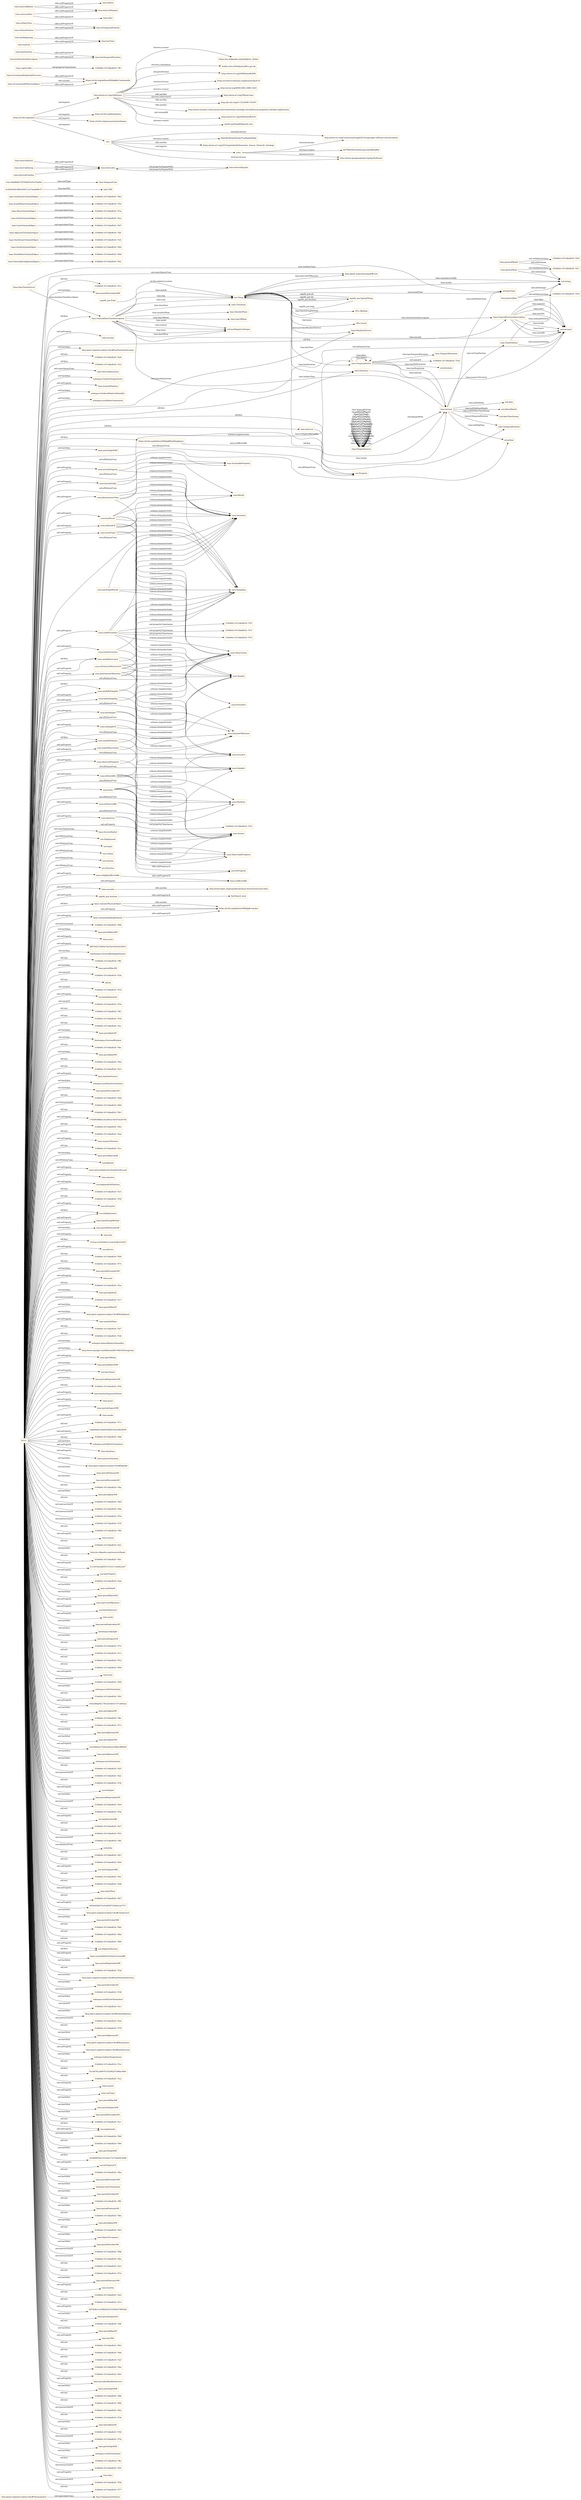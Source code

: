 digraph ar2dtool_diagram { 
rankdir=LR;
size="1501"
node [shape = rectangle, color="orange"]; "base:TemperatureSensor" "-f184844:167c0bef629:-7fcf" "base:DeviceRelocation" "m4eepsa:OutdoorTemperature" "-f184844:167c0bef629:-7fd1" "base:NorthWestOrientedObject" "base:SouthOrientedObject" "base:NorthEastOrientedObject" "-f184844:167c0bef629:-7f9d" "m4eepsa:OutdoorRelativeHumidity" "base:WeatherService" "base:AdjacentToOutdoorSpace" "-f184844:167c0bef629:-7fd7" "base:EastOrientedObject" "-f184844:167c0bef629:-7fef" "-f184844:167c0bef629:-7fa2" "base:WestOrientedObject" "wgs84_pos:SpatialThing" "-f184844:167c0bef629:-7f3a" "DUL:Method" "base:NorthOrientedObject" "base:DeviceShelter" "-f184844:167c0bef629:-7fc0" "base:NaturallyEnlightenedSpace" "base:SouthWestOrientedObject" "-f184844:167c0bef629:-7f5f" "-f184844:167c0bef629:-7f64" "base:SouthEastOrientedObject" "wgs84_pos:Point" "-f184844:167c0bef629:-7f82" "ssn:Deployment" "ssn:Input" "sosa:Actuation" "ssn:Output" "sosa:Observation" "ssn:Property" "ssn:System" "sosa:Sampling" "ssn:Stimulus" "time:TimeZone" "time:GeneralDateTimeDescription" "time:DateTimeInterval" "time:TRS" "time:TemporalDuration" "time:Duration" "time:GeneralDurationDescription" "time:ProperInterval" "dc440e92fc488c445011a27aeab98c57" "03ac3bb8b86374f7f64fd7ef2470ef0d" "time:TimePosition" "time:TemporalPosition" "time:Interval" "time:TemporalEntity" "time:MonthOfYear" "time:TemporalUnit" "time:Instant" "time:DayOfWeek" "sosa:ObservableProperty" "sosa:FeatureOfInterest" "sosa:Platform" "sosa:ActuatableProperty" "sosa:Actuator" "sosa:Sample" "sosa:Sensor" "sosa:Procedure" "sosa:Result" "sosa:Sampler" ; /*classes style*/
	"sosa:observedProperty" -> "sosa:ObservableProperty" [ label = "schema:rangeIncludes" ];
	"sosa:observedProperty" -> "sosa:Observation" [ label = "schema:domainIncludes" ];
	"time:intervalIn" -> "time:intervalEquals" [ label = "owl:propertyDisjointWith" ];
	"sosa:madeBySensor" -> "sosa:Sensor" [ label = "schema:rangeIncludes" ];
	"sosa:madeBySensor" -> "sosa:Observation" [ label = "schema:domainIncludes" ];
	"http://www.w3.org/2006/time" -> "http://orcid.org/0000-0002-3884-3420" [ label = "dcterms:creator" ];
	"http://www.w3.org/2006/time" -> "http://www.w3.org/TR/owl-time" [ label = "rdfs:seeAlso" ];
	"http://www.w3.org/2006/time" -> "http://dx.doi.org/10.3233/SW-150187" [ label = "rdfs:seeAlso" ];
	"http://www.w3.org/2006/time" -> "http://www.semantic-web-journal.net/content/time-ontology-extended-non-gregorian-calendar-applications" [ label = "rdfs:seeAlso" ];
	"http://www.w3.org/2006/time" -> "http://www.w3.org/TR/owl-time" [ label = "dcterms:isVersionOf" ];
	"http://www.w3.org/2006/time" -> "http://www.w3.org/2006/time#2016" [ label = "owl:versionIRI" ];
	"http://www.w3.org/2006/time" -> "mailto:panfeng66@gmail.com" [ label = "dcterms:creator" ];
	"http://www.w3.org/2006/time" -> "https://en.wikipedia.org/wiki/Jerry_Hobbs" [ label = "dcterms:creator" ];
	"http://www.w3.org/2006/time" -> "mailto:chris.little@metoffice.gov.uk" [ label = "dcterms:contributor" ];
	"http://www.w3.org/2006/time" -> "http://www.w3.org/2006/time#2006" [ label = "owl:priorVersion" ];
	"http://www.w3.org/2006/time" -> "https://creativecommons.org/licenses/by/4.0/" [ label = "dcterms:license" ];
	"sosa:hosts" -> "-f184844:167c0bef629:-7f35" [ label = "owl:propertyChainAxiom" ];
	"sosa:hosts" -> "sosa:Platform" [ label = "schema:rangeIncludes" ];
	"sosa:hosts" -> "sosa:Actuator" [ label = "schema:rangeIncludes" ];
	"sosa:hosts" -> "sosa:Sampler" [ label = "schema:rangeIncludes" ];
	"sosa:hosts" -> "sosa:Sensor" [ label = "schema:rangeIncludes" ];
	"sosa:hosts" -> "sosa:Platform" [ label = "schema:domainIncludes" ];
	"time:generalMonth" -> "-f184844:167c0bef629:-7f28" [ label = "owl:withRestrictions" ];
	"time:generalMonth" -> "xsd:string" [ label = "owl:onDatatype" ];
	"sosa:madeByActuator" -> "sosa:Actuator" [ label = "schema:rangeIncludes" ];
	"sosa:madeByActuator" -> "sosa:Actuation" [ label = "schema:domainIncludes" ];
	"time:intervalStarts" -> "time:intervalIn" [ label = "rdfs:subPropertyOf" ];
	"sosa:isObservedBy" -> "sosa:Sensor" [ label = "schema:rangeIncludes" ];
	"sosa:isObservedBy" -> "sosa:ObservableProperty" [ label = "schema:domainIncludes" ];
	"base:NaturallyEnlightenedSpace" -> "-f184844:167c0bef629:-7fd1" [ label = "owl:equivalentClass" ];
	"base:isContainedInSpatialStructure" -> "https://w3id.org/def/saref4bldg#isContainedIn" [ label = "rdfs:subPropertyOf" ];
	"base:isHighlyAffectedBy" -> "base:isAffectedBy" [ label = "rdfs:subPropertyOf" ];
	"base:capturedIn" -> "-f184844:167c0bef629:-7ffc" [ label = "owl:propertyChainAxiom" ];
	"time:hasDuration" -> "time:hasTemporalDuration" [ label = "rdfs:subPropertyOf" ];
	"base:NorthEastOrientedObject" -> "-f184844:167c0bef629:-7fc0" [ label = "owl:equivalentClass" ];
	"time:ProperInterval" -> "time:Instant" [ label = "owl:disjointWith" ];
	"sosa:madeActuation" -> "sosa:Actuation" [ label = "schema:rangeIncludes" ];
	"sosa:madeActuation" -> "sosa:Actuator" [ label = "schema:domainIncludes" ];
	"sosa:phenomenonTime" -> "time:TemporalEntity" [ label = "schema:rangeIncludes" ];
	"sosa:phenomenonTime" -> "sosa:Sampling" [ label = "schema:domainIncludes" ];
	"sosa:phenomenonTime" -> "sosa:Observation" [ label = "schema:domainIncludes" ];
	"sosa:phenomenonTime" -> "sosa:Actuation" [ label = "schema:domainIncludes" ];
	"time:hasBeginning" -> "time:hasTime" [ label = "rdfs:subPropertyOf" ];
	"base:SouthOrientedObject" -> "-f184844:167c0bef629:-7f64" [ label = "owl:equivalentClass" ];
	"time:intervalEquals" -> "time:intervalIn" [ label = "owl:propertyDisjointWith" ];
	"time:seconds" -> "http://www.bipm.org/en/publications/si-brochure/second.html" [ label = "rdfs:seeAlso" ];
	"sosa:hasResult" -> "sosa:Sampling" [ label = "schema:domainIncludes" ];
	"sosa:hasResult" -> "sosa:Actuation" [ label = "schema:domainIncludes" ];
	"sosa:hasResult" -> "sosa:Observation" [ label = "schema:domainIncludes" ];
	"sosa:hasResult" -> "sosa:Result" [ label = "schema:rangeIncludes" ];
	"sosa:hasResult" -> "sosa:Sample" [ label = "schema:rangeIncludes" ];
	"base:NorthOrientedObject" -> "-f184844:167c0bef629:-7fa2" [ label = "owl:equivalentClass" ];
	"sosa:isActedOnBy" -> "sosa:Actuation" [ label = "schema:rangeIncludes" ];
	"sosa:isActedOnBy" -> "sosa:ActuatableProperty" [ label = "schema:domainIncludes" ];
	"wgs84_pos:location" -> "foaf:based_near" [ label = "rdfs:subPropertyOf" ];
	"base:EastOrientedObject" -> "-f184844:167c0bef629:-7fd7" [ label = "owl:equivalentClass" ];
	"time:intervalDuring" -> "time:intervalIn" [ label = "rdfs:subPropertyOf" ];
	"sosa:madeSampling" -> "sosa:Sampling" [ label = "schema:rangeIncludes" ];
	"sosa:madeSampling" -> "sosa:Sampler" [ label = "schema:domainIncludes" ];
	"base:containsPhysicalObject" -> "https://w3id.org/def/saref4bldg#contains" [ label = "rdfs:seeAlso" ];
	"base:containsPhysicalObject" -> "https://w3id.org/def/saref4bldg#contains" [ label = "rdfs:subPropertyOf" ];
	"sosa:hasFeatureOfInterest" -> "sosa:Observation" [ label = "schema:domainIncludes" ];
	"sosa:hasFeatureOfInterest" -> "sosa:FeatureOfInterest" [ label = "schema:rangeIncludes" ];
	"sosa:hasFeatureOfInterest" -> "sosa:Sampling" [ label = "schema:domainIncludes" ];
	"sosa:hasFeatureOfInterest" -> "sosa:Actuation" [ label = "schema:domainIncludes" ];
	"sosa:hasFeatureOfInterest" -> "sosa:Sample" [ label = "schema:rangeIncludes" ];
	"base:AdjacentToOutdoorSpace" -> "-f184844:167c0bef629:-7fef" [ label = "owl:equivalentClass" ];
	"base:NorthWestOrientedObject" -> "-f184844:167c0bef629:-7f9d" [ label = "owl:equivalentClass" ];
	"sosa:isResultOf" -> "sosa:Sample" [ label = "schema:domainIncludes" ];
	"sosa:isResultOf" -> "sosa:Actuation" [ label = "schema:rangeIncludes" ];
	"sosa:isResultOf" -> "sosa:Observation" [ label = "schema:rangeIncludes" ];
	"sosa:isResultOf" -> "sosa:Sampling" [ label = "schema:rangeIncludes" ];
	"sosa:isResultOf" -> "sosa:Result" [ label = "schema:domainIncludes" ];
	"sosa:isSampleOf" -> "sosa:FeatureOfInterest" [ label = "schema:rangeIncludes" ];
	"sosa:isSampleOf" -> "sosa:Sample" [ label = "schema:domainIncludes" ];
	"sosa:hasSimpleResult" -> "sosa:Sampling" [ label = "schema:domainIncludes" ];
	"sosa:hasSimpleResult" -> "sosa:Observation" [ label = "schema:domainIncludes" ];
	"sosa:hasSimpleResult" -> "sosa:Actuation" [ label = "schema:domainIncludes" ];
	"sosa:madeObservation" -> "sosa:Observation" [ label = "schema:rangeIncludes" ];
	"sosa:madeObservation" -> "sosa:Sensor" [ label = "schema:domainIncludes" ];
	"time:inDateTime" -> "time:inTemporalPosition" [ label = "rdfs:subPropertyOf" ];
	"sosa:resultTime" -> "sosa:Sampling" [ label = "schema:domainIncludes" ];
	"sosa:resultTime" -> "sosa:Observation" [ label = "schema:domainIncludes" ];
	"sosa:resultTime" -> "sosa:Actuation" [ label = "schema:domainIncludes" ];
	"time:intervalFinishes" -> "time:intervalIn" [ label = "rdfs:subPropertyOf" ];
	"sosa:isHostedBy" -> "sosa:Platform" [ label = "schema:rangeIncludes" ];
	"sosa:isHostedBy" -> "sosa:Platform" [ label = "schema:domainIncludes" ];
	"sosa:isHostedBy" -> "sosa:Sampler" [ label = "schema:domainIncludes" ];
	"sosa:isHostedBy" -> "sosa:Sensor" [ label = "schema:domainIncludes" ];
	"sosa:isHostedBy" -> "sosa:Actuator" [ label = "schema:domainIncludes" ];
	"NULL" -> "time:TemporalPosition" [ label = "rdf:first" ];
	"NULL" -> "-f184844:167c0bef629:-7f96" [ label = "owl:intersectionOf" ];
	"NULL" -> "base:periodMarchSE" [ label = "owl:hasValue" ];
	"NULL" -> "time:years" [ label = "owl:onProperty" ];
	"NULL" -> "df874d251fd04a7be5aec9f34a436832" [ label = "owl:onProperty" ];
	"NULL" -> "bim4eepsa:ExternalBuildingElement" [ label = "owl:onClass" ];
	"NULL" -> "time:GeneralDurationDescription" [ label = "rdf:first" ];
	"NULL" -> "-f184844:167c0bef629:-7ffb" [ label = "rdf:rest" ];
	"NULL" -> "base:WeatherService" [ label = "owl:someValuesFrom" ];
	"NULL" -> "base:periodMaySW" [ label = "owl:hasValue" ];
	"NULL" -> "-f184844:167c0bef629:-7f26" [ label = "owl:unionOf" ];
	"NULL" -> "https://w3id.org/def/saref4bldg#contains" [ label = "owl:onProperty" ];
	"NULL" -> "rdf:nil" [ label = "rdf:rest" ];
	"NULL" -> "-f184844:167c0bef629:-7f24" [ label = "owl:unionOf" ];
	"NULL" -> "https://w3id.org/def/saref4bldg#BuildingSpace" [ label = "rdf:first" ];
	"NULL" -> "ssn:hasDeployment" [ label = "owl:onProperty" ];
	"NULL" -> "-f184844:167c0bef629:-7f2b" [ label = "owl:unionOf" ];
	"NULL" -> "-f184844:167c0bef629:-7ff2" [ label = "rdf:rest" ];
	"NULL" -> "-f184844:167c0bef629:-7f30" [ label = "rdf:rest" ];
	"NULL" -> "-f184844:167c0bef629:-7fec" [ label = "rdf:rest" ];
	"NULL" -> "base:periodJulyNE" [ label = "owl:hasValue" ];
	"NULL" -> "bim4eepsa:ExternalWindow" [ label = "owl:onClass" ];
	"NULL" -> "-f184844:167c0bef629:-7fbc" [ label = "rdf:rest" ];
	"NULL" -> "base:periodJulySW" [ label = "owl:hasValue" ];
	"NULL" -> "-f184844:167c0bef629:-7f9e" [ label = "rdf:rest" ];
	"NULL" -> "-f184844:167c0bef629:-7fe3" [ label = "rdf:rest" ];
	"NULL" -> "base:hasDataSource" [ label = "owl:onProperty" ];
	"NULL" -> "m4eepsa:northEastOrientation" [ label = "owl:hasValue" ];
	"NULL" -> "base:periodNovemberSE" [ label = "owl:hasValue" ];
	"NULL" -> "-f184844:167c0bef629:-7fdd" [ label = "rdf:rest" ];
	"NULL" -> "-f184844:167c0bef629:-7fb9" [ label = "owl:intersectionOf" ];
	"NULL" -> "-f184844:167c0bef629:-7fb3" [ label = "rdf:rest" ];
	"NULL" -> "1705f65888cec4e29b1b7de07dcd4706" [ label = "owl:onProperty" ];
	"NULL" -> "ssn:System" [ label = "owl:allValuesFrom" ];
	"NULL" -> "ssn:Deployment" [ label = "owl:allValuesFrom" ];
	"NULL" -> "-f184844:167c0bef629:-7f42" [ label = "rdf:rest" ];
	"NULL" -> "-f184844:167c0bef629:-7fad" [ label = "rdf:rest" ];
	"NULL" -> "time:numericPosition" [ label = "owl:onProperty" ];
	"NULL" -> "sosa:hasSample" [ label = "owl:onProperty" ];
	"NULL" -> "sosa:observes" [ label = "owl:onProperty" ];
	"NULL" -> "-f184844:167c0bef629:-7fce" [ label = "rdf:rest" ];
	"NULL" -> "base:periodMarchSW" [ label = "owl:hasValue" ];
	"NULL" -> "sosa:madeSampling" [ label = "owl:onProperty" ];
	"NULL" -> "xsd:gMonth" [ label = "owl:allValuesFrom" ];
	"NULL" -> "0e412d22c65649140195e9026381ece9" [ label = "owl:onProperty" ];
	"NULL" -> "xsd:decimal" [ label = "owl:allValuesFrom" ];
	"NULL" -> "time:minutes" [ label = "owl:onProperty" ];
	"NULL" -> "ssn:deployedOnPlatform" [ label = "owl:onProperty" ];
	"NULL" -> "-f184844:167c0bef629:-7fc5" [ label = "rdf:rest" ];
	"NULL" -> "-f184844:167c0bef629:-7f54" [ label = "rdf:rest" ];
	"NULL" -> "ssn:isProxyFor" [ label = "owl:onProperty" ];
	"NULL" -> "ssn:inDeployment" [ label = "rdf:first" ];
	"NULL" -> "base:hasSolvingMethod" [ label = "owl:onProperty" ];
	"NULL" -> "base:periodFebruarySW" [ label = "owl:hasValue" ];
	"NULL" -> "time:day" [ label = "owl:onProperty" ];
	"NULL" -> "5142acc5591fd441ca24cd3db2cf545f" [ label = "rdf:first" ];
	"NULL" -> "ssn:detects" [ label = "owl:onProperty" ];
	"NULL" -> "-f184844:167c0bef629:-7f94" [ label = "rdf:rest" ];
	"NULL" -> "sosa:Observation" [ label = "owl:allValuesFrom" ];
	"NULL" -> "sosa:Sampling" [ label = "owl:allValuesFrom" ];
	"NULL" -> "-f184844:167c0bef629:-7f75" [ label = "rdf:rest" ];
	"NULL" -> "base:periodDecemberNE" [ label = "owl:hasValue" ];
	"NULL" -> "time:year" [ label = "owl:onProperty" ];
	"NULL" -> "sosa:hasFeatureOfInterest" [ label = "owl:onProperty" ];
	"NULL" -> "-f184844:167c0bef629:-7f2a" [ label = "rdf:rest" ];
	"NULL" -> "m4eepsa:OutdoorTemperature" [ label = "owl:hasValue" ];
	"NULL" -> "base:periodJulySE" [ label = "owl:hasValue" ];
	"NULL" -> "-f184844:167c0bef629:-7fc7" [ label = "owl:intersectionOf" ];
	"NULL" -> "base:periodMaySE" [ label = "owl:hasValue" ];
	"NULL" -> "http://purl.org/iot/vocab/m3-lite#WindSpeed" [ label = "owl:hasValue" ];
	"NULL" -> "time:monthOfYear" [ label = "owl:onProperty" ];
	"NULL" -> "-f184844:167c0bef629:-7fa7" [ label = "rdf:rest" ];
	"NULL" -> "-f184844:167c0bef629:-7f36" [ label = "rdf:rest" ];
	"NULL" -> "m4eepsa:IndoorRelativeHumidity" [ label = "owl:hasValue" ];
	"NULL" -> "http://www.opengis.net/def/uom/ISO-8601/0/Gregorian" [ label = "owl:hasValue" ];
	"NULL" -> "time:dayOfWeek" [ label = "owl:onProperty" ];
	"NULL" -> "time:Instant" [ label = "rdf:first" ];
	"NULL" -> "time:Interval" [ label = "rdf:first" ];
	"NULL" -> "sosa:ObservableProperty" [ label = "owl:allValuesFrom" ];
	"NULL" -> "base:periodMarchNW" [ label = "owl:hasValue" ];
	"NULL" -> "ssn:hasOutput" [ label = "owl:onProperty" ];
	"NULL" -> "sosa:hasResult" [ label = "owl:onProperty" ];
	"NULL" -> "base:periodSeptemberSW" [ label = "owl:hasValue" ];
	"NULL" -> "-f184844:167c0bef629:-7f50" [ label = "rdf:rest" ];
	"NULL" -> "base:hasSunExposurePeriod" [ label = "owl:onProperty" ];
	"NULL" -> "time:hours" [ label = "owl:onProperty" ];
	"NULL" -> "base:periodAugustNW" [ label = "owl:hasValue" ];
	"NULL" -> "time:weeks" [ label = "owl:onProperty" ];
	"NULL" -> "-f184844:167c0bef629:-7f71" [ label = "rdf:rest" ];
	"NULL" -> "1ddb9e6fe23b49c49e85392a3d636f58" [ label = "owl:onProperty" ];
	"NULL" -> "-f184844:167c0bef629:-7f48" [ label = "rdf:rest" ];
	"NULL" -> "m4eepsa:northWestOrientation" [ label = "owl:hasValue" ];
	"NULL" -> "time:timeZone" [ label = "owl:onProperty" ];
	"NULL" -> "sosa:hosts" [ label = "owl:onProperty" ];
	"NULL" -> "time:numericDuration" [ label = "owl:onProperty" ];
	"NULL" -> "http://purl.org/iot/vocab/m3-lite#Rainfall" [ label = "owl:hasValue" ];
	"NULL" -> "base:periodFebruarySE" [ label = "owl:hasValue" ];
	"NULL" -> "sosa:madeActuation" [ label = "owl:onProperty" ];
	"NULL" -> "base:periodDecemberSE" [ label = "owl:hasValue" ];
	"NULL" -> "-f184844:167c0bef629:-7f4e" [ label = "rdf:rest" ];
	"NULL" -> "base:periodJuneNW" [ label = "owl:hasValue" ];
	"NULL" -> "-f184844:167c0bef629:-7f69" [ label = "rdf:rest" ];
	"NULL" -> "-f184844:167c0bef629:-7fda" [ label = "owl:intersectionOf" ];
	"NULL" -> "-f184844:167c0bef629:-7f5d" [ label = "owl:intersectionOf" ];
	"NULL" -> "sosa:Sample" [ label = "owl:allValuesFrom" ];
	"NULL" -> "-f184844:167c0bef629:-7f3f" [ label = "owl:intersectionOf" ];
	"NULL" -> "-f184844:167c0bef629:-7f6f" [ label = "rdf:rest" ];
	"NULL" -> "time:minute" [ label = "owl:onProperty" ];
	"NULL" -> "-f184844:167c0bef629:-7fe1" [ label = "rdf:rest" ];
	"NULL" -> "http://es.dbpedia.org/resource/Spain" [ label = "owl:hasValue" ];
	"NULL" -> "-f184844:167c0bef629:-7fb1" [ label = "rdf:rest" ];
	"NULL" -> "fc1cc01ba5adf3f13155211e4a9ca5d7" [ label = "owl:onProperty" ];
	"NULL" -> "ssn:hasProperty" [ label = "owl:onProperty" ];
	"NULL" -> "-f184844:167c0bef629:-7fab" [ label = "rdf:rest" ];
	"NULL" -> "sosa:isActedOnBy" [ label = "owl:onProperty" ];
	"NULL" -> "time:unitMonth" [ label = "owl:hasValue" ];
	"NULL" -> "sosa:usedProcedure" [ label = "owl:onProperty" ];
	"NULL" -> "base:periodMarchNE" [ label = "owl:hasValue" ];
	"NULL" -> "base:hasUnitOfMeasure" [ label = "owl:onProperty" ];
	"NULL" -> "ssn:hasSubSystem" [ label = "owl:onProperty" ];
	"NULL" -> "sosa:FeatureOfInterest" [ label = "owl:allValuesFrom" ];
	"NULL" -> "time:week" [ label = "owl:onProperty" ];
	"NULL" -> "base:containsPhysicalObject" [ label = "rdf:first" ];
	"NULL" -> "base:periodSeptemberSE" [ label = "owl:hasValue" ];
	"NULL" -> "bim4eepsa:Skylight" [ label = "owl:onClass" ];
	"NULL" -> "ssn:Stimulus" [ label = "owl:allValuesFrom" ];
	"NULL" -> "base:periodAugustNE" [ label = "owl:hasValue" ];
	"NULL" -> "-f184844:167c0bef629:-7f7e" [ label = "rdf:rest" ];
	"NULL" -> "-f184844:167c0bef629:-7fc3" [ label = "rdf:rest" ];
	"NULL" -> "-f184844:167c0bef629:-7f52" [ label = "rdf:rest" ];
	"NULL" -> "-f184844:167c0bef629:-7f99" [ label = "rdf:rest" ];
	"NULL" -> "time:hour" [ label = "owl:onProperty" ];
	"NULL" -> "-f184844:167c0bef629:-7fd0" [ label = "owl:intersectionOf" ];
	"NULL" -> "m4eepsa:northOrientation" [ label = "owl:hasValue" ];
	"NULL" -> "base:DeviceRelocation" [ label = "owl:someValuesFrom" ];
	"NULL" -> "-f184844:167c0bef629:-7f92" [ label = "rdf:rest" ];
	"NULL" -> "0545d9baf9217853d1665e73714693ec" [ label = "owl:onProperty" ];
	"NULL" -> "base:periodJuneNE" [ label = "owl:hasValue" ];
	"NULL" -> "-f184844:167c0bef629:-7f8c" [ label = "rdf:rest" ];
	"NULL" -> "-f184844:167c0bef629:-7f73" [ label = "rdf:rest" ];
	"NULL" -> "base:periodJanuarySW" [ label = "owl:hasValue" ];
	"NULL" -> "ssn:Output" [ label = "owl:allValuesFrom" ];
	"NULL" -> "base:periodJulyNW" [ label = "owl:hasValue" ];
	"NULL" -> "base:DeviceShelter" [ label = "owl:someValuesFrom" ];
	"NULL" -> "2e256602a37500ce9e2ec59bb188f599" [ label = "owl:onProperty" ];
	"NULL" -> "sosa:Actuation" [ label = "owl:allValuesFrom" ];
	"NULL" -> "http://qudt.org/schema/qudt#Unit" [ label = "owl:someValuesFrom" ];
	"NULL" -> "base:periodJanuaryNE" [ label = "owl:hasValue" ];
	"NULL" -> "base:isAffectedBy" [ label = "owl:onProperty" ];
	"NULL" -> "base:containsBuildingElement" [ label = "owl:onProperty" ];
	"NULL" -> "m4eepsa:westOrientation" [ label = "owl:hasValue" ];
	"NULL" -> "-f184844:167c0bef629:-7fa5" [ label = "rdf:rest" ];
	"NULL" -> "-f184844:167c0bef629:-7fee" [ label = "owl:intersectionOf" ];
	"NULL" -> "-f184844:167c0bef629:-7f34" [ label = "rdf:rest" ];
	"NULL" -> "ssn:hasInput" [ label = "owl:onProperty" ];
	"NULL" -> "base:periodSeptemberNE" [ label = "owl:hasValue" ];
	"NULL" -> "sosa:madeBySampler" [ label = "owl:onProperty" ];
	"NULL" -> "-f184844:167c0bef629:-7fe9" [ label = "owl:intersectionOf" ];
	"NULL" -> "time:Duration" [ label = "rdf:first" ];
	"NULL" -> "ssn:forProperty" [ label = "owl:onProperty" ];
	"NULL" -> "-f184844:167c0bef629:-7f5b" [ label = "rdf:rest" ];
	"NULL" -> "ssn:implementedBy" [ label = "owl:onProperty" ];
	"NULL" -> "-f184844:167c0bef629:-7fe7" [ label = "rdf:rest" ];
	"NULL" -> "-f184844:167c0bef629:-7f25" [ label = "rdf:rest" ];
	"NULL" -> "-f184844:167c0bef629:-7ff4" [ label = "owl:intersectionOf" ];
	"NULL" -> "xsd:gDay" [ label = "owl:allValuesFrom" ];
	"NULL" -> "-f184844:167c0bef629:-7fb7" [ label = "rdf:rest" ];
	"NULL" -> "-f184844:167c0bef629:-7f46" [ label = "rdf:rest" ];
	"NULL" -> "sosa:madeBySensor" [ label = "rdf:first" ];
	"NULL" -> "ssn:wasOriginatedBy" [ label = "owl:onProperty" ];
	"NULL" -> "-f184844:167c0bef629:-7f4c" [ label = "rdf:rest" ];
	"NULL" -> "-f184844:167c0bef629:-7fd8" [ label = "rdf:rest" ];
	"NULL" -> "time:dayOfYear" [ label = "owl:onProperty" ];
	"NULL" -> "-f184844:167c0bef629:-7f67" [ label = "rdf:rest" ];
	"NULL" -> "sosa:Actuator" [ label = "owl:allValuesFrom" ];
	"NULL" -> "905e045b072e5cbf5fd716044c2a7517" [ label = "owl:onProperty" ];
	"NULL" -> "ssn:Input" [ label = "owl:allValuesFrom" ];
	"NULL" -> "http://purl.org/iot/vocab/m3-lite#CloudCover" [ label = "owl:hasValue" ];
	"NULL" -> "base:periodOctoberNW" [ label = "owl:hasValue" ];
	"NULL" -> "-f184844:167c0bef629:-7f60" [ label = "rdf:rest" ];
	"NULL" -> "-f184844:167c0bef629:-7f6d" [ label = "rdf:rest" ];
	"NULL" -> "-f184844:167c0bef629:-7f88" [ label = "rdf:rest" ];
	"NULL" -> "ssn:deployedSystem" [ label = "owl:onProperty" ];
	"NULL" -> "base:susceptibleToOutliersCausedBy" [ label = "owl:onProperty" ];
	"NULL" -> "base:periodSeptemberNW" [ label = "owl:hasValue" ];
	"NULL" -> "-f184844:167c0bef629:-7f3d" [ label = "rdf:rest" ];
	"NULL" -> "sosa:madeByActuator" [ label = "rdf:first" ];
	"NULL" -> "http://purl.org/iot/vocab/m3-lite#SunPositionDirection" [ label = "owl:hasValue" ];
	"NULL" -> "base:periodOctoberSE" [ label = "owl:hasValue" ];
	"NULL" -> "m4eepsa:OutdoorRelativeHumidity" [ label = "owl:hasValue" ];
	"NULL" -> "-f184844:167c0bef629:-7f38" [ label = "owl:intersectionOf" ];
	"NULL" -> "m4eepsa:southEastOrientation" [ label = "owl:hasValue" ];
	"NULL" -> "-f184844:167c0bef629:-7fcc" [ label = "owl:unionOf" ];
	"NULL" -> "sosa:Procedure" [ label = "owl:allValuesFrom" ];
	"NULL" -> "http://purl.org/iot/vocab/m3-lite#SolarRadiation" [ label = "owl:hasValue" ];
	"NULL" -> "-f184844:167c0bef629:-7fa0" [ label = "owl:intersectionOf" ];
	"NULL" -> "-f184844:167c0bef629:-7f79" [ label = "rdf:rest" ];
	"NULL" -> "base:periodJanuarySE" [ label = "owl:hasValue" ];
	"NULL" -> "http://purl.org/iot/vocab/m3-lite#Illuminance" [ label = "owl:hasValue" ];
	"NULL" -> "http://purl.org/iot/vocab/m3-lite#hasDirection" [ label = "owl:onProperty" ];
	"NULL" -> "m4eepsa:IndoorTemperature" [ label = "owl:hasValue" ];
	"NULL" -> "sosa:resultTime" [ label = "owl:onProperty" ];
	"NULL" -> "-f184844:167c0bef629:-7f2e" [ label = "rdf:rest" ];
	"NULL" -> "81cb678c24697fc352092d7288ac409c" [ label = "rdf:first" ];
	"NULL" -> "-f184844:167c0bef629:-7fca" [ label = "rdf:rest" ];
	"NULL" -> "time:month" [ label = "owl:onProperty" ];
	"NULL" -> "sosa:Result" [ label = "owl:allValuesFrom" ];
	"NULL" -> "time:unitType" [ label = "owl:onProperty" ];
	"NULL" -> "base:periodMayNW" [ label = "owl:hasValue" ];
	"NULL" -> "base:periodAugustSW" [ label = "owl:hasValue" ];
	"NULL" -> "base:periodNovemberNE" [ label = "owl:hasValue" ];
	"NULL" -> "-f184844:167c0bef629:-7fc1" [ label = "rdf:rest" ];
	"NULL" -> "ssn:implements" [ label = "rdf:first" ];
	"NULL" -> "sosa:observedProperty" [ label = "owl:onProperty" ];
	"NULL" -> "xsd:gYear" [ label = "owl:allValuesFrom" ];
	"NULL" -> "-f184844:167c0bef629:-7f80" [ label = "owl:intersectionOf" ];
	"NULL" -> "-f184844:167c0bef629:-7f90" [ label = "rdf:rest" ];
	"NULL" -> "base:periodAprilSE" [ label = "owl:hasValue" ];
	"NULL" -> "cb38d9950ec525a2b17a57e8e9416e8f" [ label = "rdf:first" ];
	"NULL" -> "ssn:isPropertyOf" [ label = "owl:onProperty" ];
	"NULL" -> "-f184844:167c0bef629:-7f8a" [ label = "rdf:rest" ];
	"NULL" -> "sosa:madeBySensor" [ label = "owl:onProperty" ];
	"NULL" -> "base:periodDecemberSW" [ label = "owl:hasValue" ];
	"NULL" -> "m4eepsa:eastOrientation" [ label = "owl:hasValue" ];
	"NULL" -> "base:periodOctoberNE" [ label = "owl:hasValue" ];
	"NULL" -> "-f184844:167c0bef629:-7ff0" [ label = "rdf:rest" ];
	"NULL" -> "base:periodFebruaryNE" [ label = "owl:hasValue" ];
	"NULL" -> "-f184844:167c0bef629:-7f8e" [ label = "rdf:rest" ];
	"NULL" -> "base:periodJuneSW" [ label = "owl:hasValue" ];
	"NULL" -> "-f184844:167c0bef629:-7fd3" [ label = "rdf:rest" ];
	"NULL" -> "base:SpaceOccupancy" [ label = "owl:hasValue" ];
	"NULL" -> "base:periodOctoberSW" [ label = "owl:hasValue" ];
	"NULL" -> "-f184844:167c0bef629:-7f9b" [ label = "owl:intersectionOf" ];
	"NULL" -> "-f184844:167c0bef629:-7fcf" [ label = "rdf:first" ];
	"NULL" -> "-f184844:167c0bef629:-7fbe" [ label = "owl:intersectionOf" ];
	"NULL" -> "-f184844:167c0bef629:-7fa3" [ label = "rdf:rest" ];
	"NULL" -> "-f184844:167c0bef629:-7f32" [ label = "rdf:rest" ];
	"NULL" -> "base:periodFebruaryNW" [ label = "owl:hasValue" ];
	"NULL" -> "time:months" [ label = "owl:onProperty" ];
	"NULL" -> "time:seconds" [ label = "owl:onProperty" ];
	"NULL" -> "sosa:isSampleOf" [ label = "owl:onProperty" ];
	"NULL" -> "sosa:isResultOf" [ label = "owl:onProperty" ];
	"NULL" -> "sosa:Platform" [ label = "owl:allValuesFrom" ];
	"NULL" -> "ssn:deployedSystem" [ label = "rdf:first" ];
	"NULL" -> "-f184844:167c0bef629:-7fe5" [ label = "rdf:rest" ];
	"NULL" -> "-f184844:167c0bef629:-7f23" [ label = "rdf:rest" ];
	"NULL" -> "d974b8e11b38fd20253165b027983b26" [ label = "owl:onProperty" ];
	"NULL" -> "sosa:Sampler" [ label = "owl:allValuesFrom" ];
	"NULL" -> "base:periodAugustSE" [ label = "owl:hasValue" ];
	"NULL" -> "wgs84_pos:location" [ label = "owl:onProperty" ];
	"NULL" -> "-f184844:167c0bef629:-7fdf" [ label = "rdf:rest" ];
	"NULL" -> "base:periodMayNE" [ label = "owl:hasValue" ];
	"NULL" -> "time:hasTRS" [ label = "owl:onProperty" ];
	"NULL" -> "base:isHighlyAffectedBy" [ label = "owl:onProperty" ];
	"NULL" -> "-f184844:167c0bef629:-7fb5" [ label = "rdf:rest" ];
	"NULL" -> "sosa:madeBySampler" [ label = "rdf:first" ];
	"NULL" -> "-f184844:167c0bef629:-7f44" [ label = "rdf:rest" ];
	"NULL" -> "sosa:isObservedBy" [ label = "owl:onProperty" ];
	"NULL" -> "-f184844:167c0bef629:-7faf" [ label = "rdf:rest" ];
	"NULL" -> "-f184844:167c0bef629:-7f4a" [ label = "rdf:rest" ];
	"NULL" -> "time:GeneralDateTimeDescription" [ label = "rdf:first" ];
	"NULL" -> "-f184844:167c0bef629:-7f65" [ label = "rdf:rest" ];
	"NULL" -> "base:providesWeatherService" [ label = "owl:onProperty" ];
	"NULL" -> "base:periodAprilSW" [ label = "owl:hasValue" ];
	"NULL" -> "-f184844:167c0bef629:-7f6b" [ label = "rdf:rest" ];
	"NULL" -> "-f184844:167c0bef629:-7f86" [ label = "rdf:rest" ];
	"NULL" -> "-f184844:167c0bef629:-7f62" [ label = "owl:intersectionOf" ];
	"NULL" -> "-f184844:167c0bef629:-7f3b" [ label = "rdf:rest" ];
	"NULL" -> "sosa:phenomenonTime" [ label = "owl:onProperty" ];
	"NULL" -> "base:periodJuneSE" [ label = "owl:hasValue" ];
	"NULL" -> "-f184844:167c0bef629:-7f56" [ label = "rdf:rest" ];
	"NULL" -> "-f184844:167c0bef629:-7f7b" [ label = "owl:intersectionOf" ];
	"NULL" -> "base:periodAprilNE" [ label = "owl:hasValue" ];
	"NULL" -> "sosa:isHostedBy" [ label = "owl:onProperty" ];
	"NULL" -> "m4eepsa:southOrientation" [ label = "owl:hasValue" ];
	"NULL" -> "-f184844:167c0bef629:-7ffa" [ label = "rdf:first" ];
	"NULL" -> "-f184844:167c0bef629:-7fd5" [ label = "owl:intersectionOf" ];
	"NULL" -> "time:days" [ label = "owl:onProperty" ];
	"NULL" -> "-f184844:167c0bef629:-7f58" [ label = "owl:intersectionOf" ];
	"NULL" -> "-f184844:167c0bef629:-7f77" [ label = "rdf:rest" ];
	"NULL" -> "sosa:Sensor" [ label = "owl:allValuesFrom" ];
	"NULL" -> "-f184844:167c0bef629:-7f2c" [ label = "rdf:rest" ];
	"NULL" -> "sosa:madeByActuator" [ label = "owl:onProperty" ];
	"NULL" -> "ssn:Property" [ label = "owl:allValuesFrom" ];
	"NULL" -> "ssn:inDeployment" [ label = "owl:onProperty" ];
	"NULL" -> "ssn:implements" [ label = "owl:onProperty" ];
	"NULL" -> "http://purl.org/iot/vocab/m3-lite#SunPositionElevation" [ label = "owl:hasValue" ];
	"NULL" -> "base:periodNovemberSW" [ label = "owl:hasValue" ];
	"NULL" -> "sosa:madeObservation" [ label = "owl:onProperty" ];
	"NULL" -> "-f184844:167c0bef629:-7fa9" [ label = "rdf:rest" ];
	"NULL" -> "time:second" [ label = "owl:onProperty" ];
	"NULL" -> "time:nominalPosition" [ label = "owl:onProperty" ];
	"NULL" -> "sosa:actsOnProperty" [ label = "owl:onProperty" ];
	"NULL" -> "m4eepsa:southWestOrientation" [ label = "owl:hasValue" ];
	"NULL" -> "base:periodAprilNW" [ label = "owl:hasValue" ];
	"NULL" -> "sosa:ActuatableProperty" [ label = "owl:allValuesFrom" ];
	"time:intervalBefore" -> "time:intervalDisjoint" [ label = "rdfs:subPropertyOf" ];
	"time:intervalBefore" -> "time:before" [ label = "rdfs:subPropertyOf" ];
	"time:TemporalEntity" -> "-f184844:167c0bef629:-7f2d" [ label = "owl:unionOf" ];
	"time:intervalAfter" -> "time:intervalDisjoint" [ label = "rdfs:subPropertyOf" ];
	"time:intervalAfter" -> "time:after" [ label = "rdfs:subPropertyOf" ];
	"base:WestOrientedObject" -> "-f184844:167c0bef629:-7f3a" [ label = "owl:equivalentClass" ];
	"base:SouthEastOrientedObject" -> "-f184844:167c0bef629:-7f82" [ label = "owl:equivalentClass" ];
	"time:hasEnd" -> "time:hasTime" [ label = "rdfs:subPropertyOf" ];
	"sosa:hasSample" -> "sosa:Sample" [ label = "schema:rangeIncludes" ];
	"sosa:hasSample" -> "sosa:FeatureOfInterest" [ label = "schema:domainIncludes" ];
	"sosa:observes" -> "ssn:forProperty" [ label = "rdfs:subPropertyOf" ];
	"sosa:observes" -> "sosa:ObservableProperty" [ label = "schema:rangeIncludes" ];
	"sosa:observes" -> "sosa:Sensor" [ label = "schema:domainIncludes" ];
	"http://purl.org/iot/vocab/m3-lite#Thermometer" -> "base:TemperatureSensor" [ label = "owl:equivalentClass" ];
	"sosa:usedProcedure" -> "-f184844:167c0bef629:-7f2f" [ label = "owl:propertyChainAxiom" ];
	"sosa:usedProcedure" -> "-f184844:167c0bef629:-7f31" [ label = "owl:propertyChainAxiom" ];
	"sosa:usedProcedure" -> "-f184844:167c0bef629:-7f33" [ label = "owl:propertyChainAxiom" ];
	"sosa:usedProcedure" -> "sosa:Procedure" [ label = "schema:rangeIncludes" ];
	"sosa:usedProcedure" -> "sosa:Sampling" [ label = "schema:domainIncludes" ];
	"sosa:usedProcedure" -> "sosa:Observation" [ label = "schema:domainIncludes" ];
	"sosa:usedProcedure" -> "sosa:Actuation" [ label = "schema:domainIncludes" ];
	"sosa:actsOnProperty" -> "sosa:ActuatableProperty" [ label = "schema:rangeIncludes" ];
	"sosa:actsOnProperty" -> "sosa:Actuation" [ label = "schema:domainIncludes" ];
	"sosa:" -> "http://www.opengeospatial.org/ogc/Software" [ label = "dcterms:license" ];
	"sosa:" -> "bd7996c60cfcd2d2eaaa1dacdb6ea8dc" [ label = "dcterms:creator" ];
	"sosa:" -> "http://www.w3.org/Consortium/Legal/2015/copyright-software-and-document" [ label = "dcterms:license" ];
	"sosa:isFeatureOfInterestOf" -> "sosa:FeatureOfInterest" [ label = "schema:domainIncludes" ];
	"sosa:isFeatureOfInterestOf" -> "sosa:Actuation" [ label = "schema:rangeIncludes" ];
	"sosa:isFeatureOfInterestOf" -> "sosa:Sampling" [ label = "schema:rangeIncludes" ];
	"sosa:isFeatureOfInterestOf" -> "sosa:Observation" [ label = "schema:rangeIncludes" ];
	"sosa:isFeatureOfInterestOf" -> "sosa:Sample" [ label = "schema:domainIncludes" ];
	"time:inTimePosition" -> "time:inTemporalPosition" [ label = "rdfs:subPropertyOf" ];
	"base:containsBuildingElement" -> "https://w3id.org/def/saref4bldg#contains" [ label = "rdfs:subPropertyOf" ];
	"base:isContainedInPhysicalSpace" -> "https://w3id.org/def/saref4bldg#isContainedIn" [ label = "rdfs:seeAlso" ];
	"base:isContainedInPhysicalSpace" -> "https://w3id.org/def/saref4bldg#isContainedIn" [ label = "rdfs:subPropertyOf" ];
	"https://w3id.org/eepsa" -> "https://w3id.org/bim4eepsa" [ label = "owl:imports" ];
	"https://w3id.org/eepsa" -> "http://www.w3.org/2006/time" [ label = "owl:imports" ];
	"https://w3id.org/eepsa" -> "https://w3id.org/measurements4eepsa" [ label = "owl:imports" ];
	"https://w3id.org/eepsa" -> "ssn:" [ label = "owl:imports" ];
	"time:generalDay" -> "-f184844:167c0bef629:-7f29" [ label = "owl:withRestrictions" ];
	"time:generalDay" -> "xsd:string" [ label = "owl:onDatatype" ];
	"base:SouthWestOrientedObject" -> "-f184844:167c0bef629:-7f5f" [ label = "owl:equivalentClass" ];
	"time:generalYear" -> "-f184844:167c0bef629:-7f27" [ label = "owl:withRestrictions" ];
	"time:generalYear" -> "xsd:string" [ label = "owl:onDatatype" ];
	"ssn:" -> "f0a63fb382a650e5dcf7eedbafa008a6" [ label = "dcterms:creator" ];
	"ssn:" -> "http://www.w3.org/Consortium/Legal/2015/copyright-software-and-document" [ label = "dcterms:license" ];
	"ssn:" -> "sosa:" [ label = "owl:imports" ];
	"ssn:" -> "https://www.w3.org/2015/spatial/wiki/Semantic_Sensor_Network_Ontology" [ label = "rdfs:seeAlso" ];
	"ssn:" -> "http://www.opengeospatial.org/ogc/Software" [ label = "dcterms:license" ];
	"time:hasDurationDescription" -> "time:hasTemporalDuration" [ label = "rdfs:subPropertyOf" ];
	"sosa:madeBySampler" -> "sosa:Sampler" [ label = "schema:rangeIncludes" ];
	"sosa:madeBySampler" -> "sosa:Sampling" [ label = "schema:domainIncludes" ];
	"owl:Thing" -> "rdfs:Literal" [ label = "foaf:name" ];
	"time:TimePosition" -> "xsd:string" [ label = "time:nominalPosition" ];
	"time:GeneralDateTimeDescription" -> "time:DayOfWeek" [ label = "time:dayOfWeek" ];
	"time:TemporalEntity" -> "time:Instant" [ label = "time:hasEnd" ];
	"time:Instant" -> "xsd:gYear" [ label = "time:inXSDgYear" ];
	"time:ProperInterval" -> "time:ProperInterval" [ label = "time:intervalContains" ];
	"time:TemporalEntity" -> "time:Instant" [ label = "time:hasBeginning" ];
	"wgs84_pos:SpatialThing" -> "owl:Thing" [ label = "wgs84_pos:long" ];
	"time:GeneralDurationDescription" -> "xsd:decimal" [ label = "time:hours" ];
	"03ac3bb8b86374f7f64fd7ef2470ef0d" -> "time:TemporalUnit" [ label = "time:unitType" ];
	"time:GeneralDateTimeDescription" -> "owl:Thing" [ label = "time:year" ];
	"owl:Thing" -> "ssn:Property" [ label = "base:isHighlyAffectedBy" ];
	"time:ProperInterval" -> "time:ProperInterval" [ label = "time:intervalMetBy" ];
	"time:Instant" -> "xsd:dateTimeStamp" [ label = "time:inXSDDateTimeStamp" ];
	"owl:Thing" -> "time:GeneralDurationDescription" [ label = "time:hasDurationDescription" ];
	"time:ProperInterval" -> "time:ProperInterval" [ label = "time:intervalOverlaps" ];
	"time:GeneralDurationDescription" -> "xsd:decimal" [ label = "time:seconds" ];
	"time:Instant" -> "xsd:date" [ label = "time:inXSDDate" ];
	"time:DateTimeInterval" -> "xsd:dateTime" [ label = "time:xsdDateTime" ];
	"owl:Thing" -> "http://qudt.org/schema/qudt#Unit" [ label = "base:hasUnitOfMeasure" ];
	"time:ProperInterval" -> "time:ProperInterval" [ label = "time:intervalOverlappedBy" ];
	"owl:Thing" -> "xsd:string" [ label = "base:manufacturedBy" ];
	"owl:Thing" -> "xsd:dateTime" [ label = "sosa:resultTime" ];
	"time:GeneralDateTimeDescription" -> "time:TimeZone" [ label = "time:timeZone" ];
	"time:Instant" -> "time:TemporalPosition" [ label = "time:inTemporalPosition" ];
	"time:GeneralDurationDescription" -> "xsd:decimal" [ label = "time:days" ];
	"owl:Thing" -> "time:TemporalEntity" [ label = "time:hasTime" ];
	"time:ProperInterval" -> "time:ProperInterval" [ label = "time:intervalStartedBy" ];
	"time:Instant" -> "xsd:dateTime" [ label = "time:inXSDDateTime" ];
	"time:Instant" -> "xsd:gYearMonth" [ label = "time:inXSDgYearMonth" ];
	"time:Instant" -> "time:GeneralDateTimeDescription" [ label = "time:inDateTime" ];
	"https://w3id.org/def/saref4bldg#BuildingSpace" -> "ssn:Property" [ label = "base:isAffectedBy" ];
	"time:TemporalEntity" -> "xsd:duration" [ label = "time:hasXSDDuration" ];
	"owl:Thing" -> "base:WeatherService" [ label = "base:providesWeatherService" ];
	"time:GeneralDateTimeDescription" -> "xsd:nonNegativeInteger" [ label = "time:minute" ];
	"time:GeneralDurationDescription" -> "xsd:decimal" [ label = "time:minutes" ];
	"time:GeneralDateTimeDescription" -> "xsd:nonNegativeInteger" [ label = "time:hour" ];
	"time:ProperInterval" -> "time:ProperInterval" [ label = "time:intervalFinishes" ];
	"time:Instant" -> "time:TimePosition" [ label = "time:inTimePosition" ];
	"time:GeneralDurationDescription" -> "xsd:decimal" [ label = "time:years" ];
	"wgs84_pos:SpatialThing" -> "owl:Thing" [ label = "wgs84_pos:alt" ];
	"time:ProperInterval" -> "time:ProperInterval" [ label = "time:intervalMeets" ];
	"dc440e92fc488c445011a27aeab98c57" -> "time:TRS" [ label = "time:hasTRS" ];
	"time:GeneralDateTimeDescription" -> "xsd:nonNegativeInteger" [ label = "time:dayOfYear" ];
	"time:GeneralDateTimeDescription" -> "xsd:nonNegativeInteger" [ label = "time:week" ];
	"owl:Thing" -> "time:Duration" [ label = "time:hasDuration" ];
	"time:GeneralDurationDescription" -> "xsd:decimal" [ label = "time:months" ];
	"time:TimePosition" -> "xsd:decimal" [ label = "time:numericPosition" ];
	"time:TemporalEntity" -> "time:TemporalDuration" [ label = "time:hasTemporalDuration" ];
	"time:GeneralDateTimeDescription" -> "owl:Thing" [ label = "time:month" ];
	"time:ProperInterval" -> "time:ProperInterval" [ label = "time:intervalDisjoint" ];
	"time:ProperInterval" -> "time:ProperInterval" [ label = "time:intervalFinishedBy" ];
	"wgs84_pos:SpatialThing" -> "owl:Thing" [ label = "wgs84_pos:lat" ];
	"owl:Thing" -> "wgs84_pos:SpatialThing" [ label = "wgs84_pos:location" ];
	"time:TemporalEntity" -> "time:TemporalEntity" [ label = "time:before" ];
	"time:ProperInterval" -> "time:ProperInterval" [ label = "time:intervalBefore" ];
	"owl:Thing" -> "xsd:string" [ label = "base:model" ];
	"time:GeneralDateTimeDescription" -> "xsd:decimal" [ label = "time:second" ];
	"time:GeneralDurationDescription" -> "xsd:decimal" [ label = "time:weeks" ];
	"time:TemporalEntity" -> "time:TemporalEntity" [ label = "time:after" ];
	"time:ProperInterval" -> "time:ProperInterval" [ label = "time:intervalStarts" ];
	"wgs84_pos:Point" -> "owl:Thing" [ label = "iot-lite:relativeLocation" ];
	"owl:Thing" -> "DUL:Method" [ label = "base:hasSolvingMethod" ];
	"time:GeneralDateTimeDescription" -> "time:MonthOfYear" [ label = "time:monthOfYear" ];
	"time:ProperInterval" -> "time:ProperInterval" [ label = "time:intervalAfter" ];
	"time:Interval" -> "time:Instant" [ label = "time:inside" ];
	"time:GeneralDateTimeDescription" -> "owl:Thing" [ label = "time:day" ];
	"time:DateTimeInterval" -> "time:GeneralDateTimeDescription" [ label = "time:hasDateTimeDescription" ];
	"time:ProperInterval" -> "time:ProperInterval" [ label = "time:intervalIn" ];
	"time:Duration" -> "xsd:decimal" [ label = "time:numericDuration" ];
	"time:ProperInterval" -> "time:ProperInterval" [ label = "time:intervalEquals" ];
	"time:ProperInterval" -> "time:ProperInterval" [ label = "time:intervalDuring" ];

}
